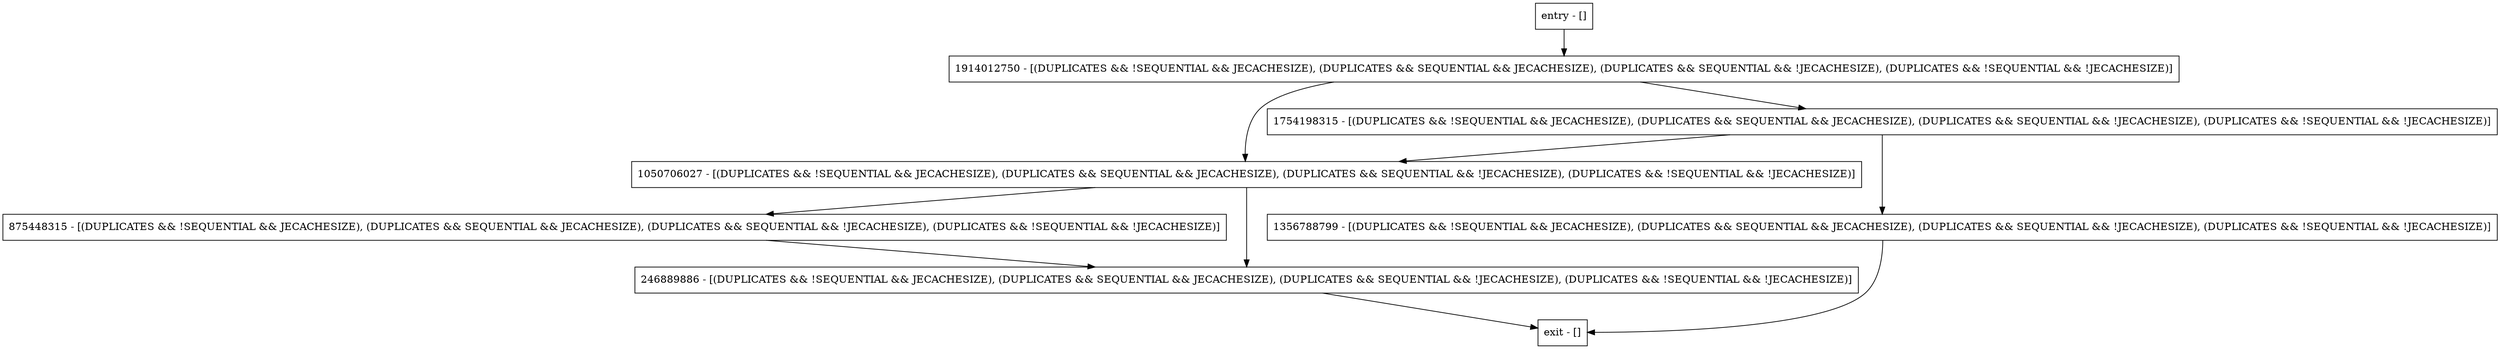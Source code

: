 digraph setIdentifierKey {
node [shape=record];
entry [label="entry - []"];
exit [label="exit - []"];
1754198315 [label="1754198315 - [(DUPLICATES && !SEQUENTIAL && JECACHESIZE), (DUPLICATES && SEQUENTIAL && JECACHESIZE), (DUPLICATES && SEQUENTIAL && !JECACHESIZE), (DUPLICATES && !SEQUENTIAL && !JECACHESIZE)]"];
875448315 [label="875448315 - [(DUPLICATES && !SEQUENTIAL && JECACHESIZE), (DUPLICATES && SEQUENTIAL && JECACHESIZE), (DUPLICATES && SEQUENTIAL && !JECACHESIZE), (DUPLICATES && !SEQUENTIAL && !JECACHESIZE)]"];
1914012750 [label="1914012750 - [(DUPLICATES && !SEQUENTIAL && JECACHESIZE), (DUPLICATES && SEQUENTIAL && JECACHESIZE), (DUPLICATES && SEQUENTIAL && !JECACHESIZE), (DUPLICATES && !SEQUENTIAL && !JECACHESIZE)]"];
1050706027 [label="1050706027 - [(DUPLICATES && !SEQUENTIAL && JECACHESIZE), (DUPLICATES && SEQUENTIAL && JECACHESIZE), (DUPLICATES && SEQUENTIAL && !JECACHESIZE), (DUPLICATES && !SEQUENTIAL && !JECACHESIZE)]"];
1356788799 [label="1356788799 - [(DUPLICATES && !SEQUENTIAL && JECACHESIZE), (DUPLICATES && SEQUENTIAL && JECACHESIZE), (DUPLICATES && SEQUENTIAL && !JECACHESIZE), (DUPLICATES && !SEQUENTIAL && !JECACHESIZE)]"];
246889886 [label="246889886 - [(DUPLICATES && !SEQUENTIAL && JECACHESIZE), (DUPLICATES && SEQUENTIAL && JECACHESIZE), (DUPLICATES && SEQUENTIAL && !JECACHESIZE), (DUPLICATES && !SEQUENTIAL && !JECACHESIZE)]"];
entry;
exit;
entry -> 1914012750;
1754198315 -> 1050706027;
1754198315 -> 1356788799;
875448315 -> 246889886;
1914012750 -> 1754198315;
1914012750 -> 1050706027;
1050706027 -> 875448315;
1050706027 -> 246889886;
1356788799 -> exit;
246889886 -> exit;
}
